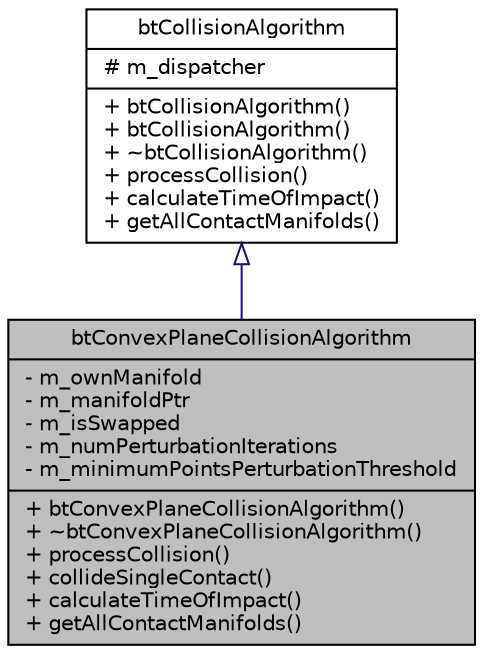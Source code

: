 digraph G
{
  edge [fontname="Helvetica",fontsize="10",labelfontname="Helvetica",labelfontsize="10"];
  node [fontname="Helvetica",fontsize="10",shape=record];
  Node1 [label="{btConvexPlaneCollisionAlgorithm\n|- m_ownManifold\l- m_manifoldPtr\l- m_isSwapped\l- m_numPerturbationIterations\l- m_minimumPointsPerturbationThreshold\l|+ btConvexPlaneCollisionAlgorithm()\l+ ~btConvexPlaneCollisionAlgorithm()\l+ processCollision()\l+ collideSingleContact()\l+ calculateTimeOfImpact()\l+ getAllContactManifolds()\l}",height=0.2,width=0.4,color="black", fillcolor="grey75", style="filled" fontcolor="black"];
  Node2 -> Node1 [dir=back,color="midnightblue",fontsize="10",style="solid",arrowtail="empty",fontname="Helvetica"];
  Node2 [label="{btCollisionAlgorithm\n|# m_dispatcher\l|+ btCollisionAlgorithm()\l+ btCollisionAlgorithm()\l+ ~btCollisionAlgorithm()\l+ processCollision()\l+ calculateTimeOfImpact()\l+ getAllContactManifolds()\l}",height=0.2,width=0.4,color="black", fillcolor="white", style="filled",URL="$d5/dae/classbtCollisionAlgorithm.html"];
}
